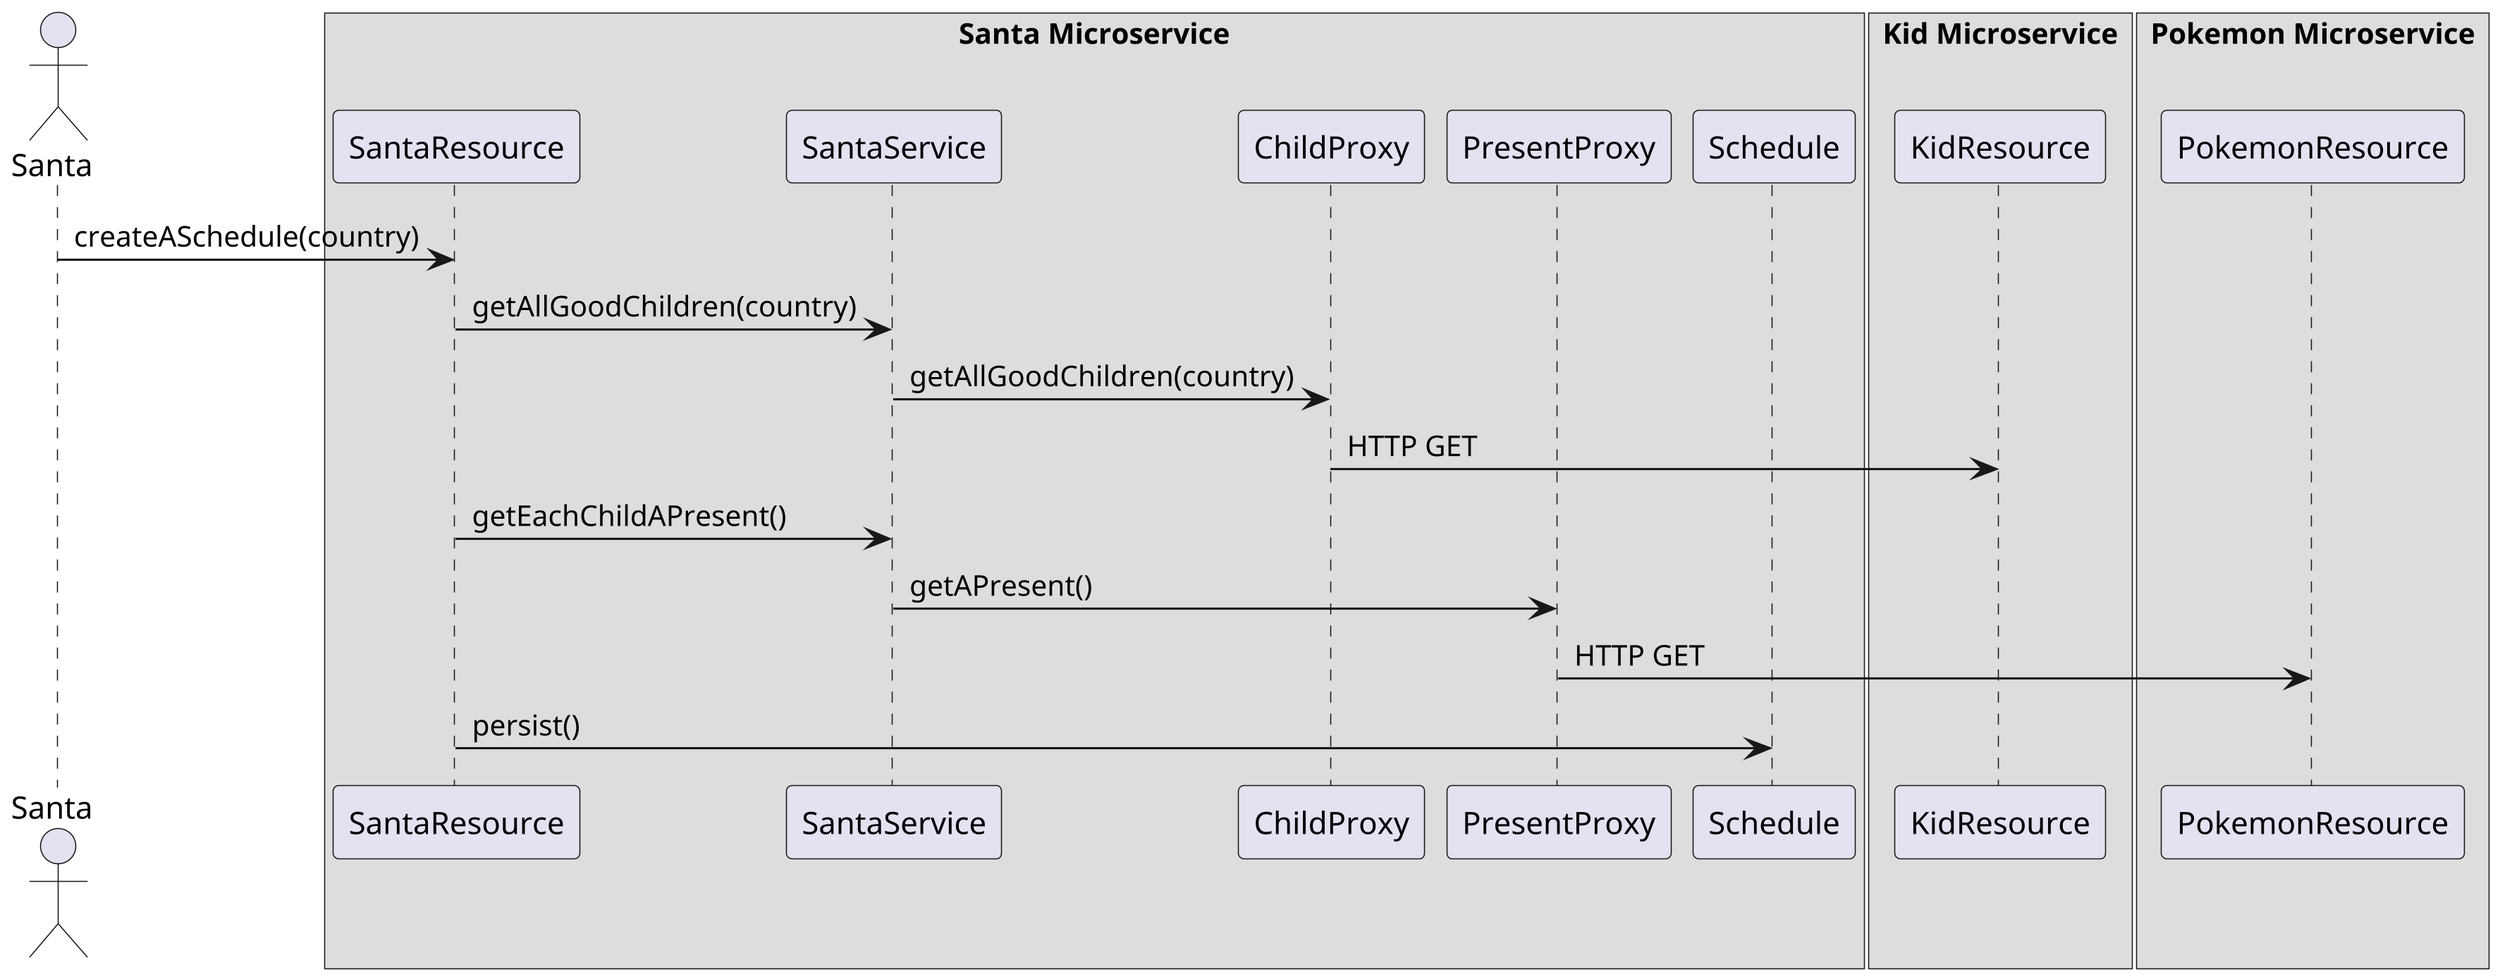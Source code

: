 @startuml
skinparam dpi 300

actor Santa

box "Santa Microservice"
participant SantaResource as santa
participant SantaService as service
participant ChildProxy as childProxy
participant PresentProxy as pokemonProxy
participant Schedule
end box

box " Kid Microservice "
participant KidResource as kid
end box

box " Pokemon Microservice "
participant PokemonResource as pokemon
end box

Santa -> santa : createASchedule(country)

santa -> service : getAllGoodChildren(country)
service -> childProxy: getAllGoodChildren(country)
childProxy -> kid: HTTP GET

santa -> service : getEachChildAPresent()
service -> pokemonProxy: getAPresent()
pokemonProxy -> pokemon: HTTP GET

santa -> Schedule: persist()

@enduml
